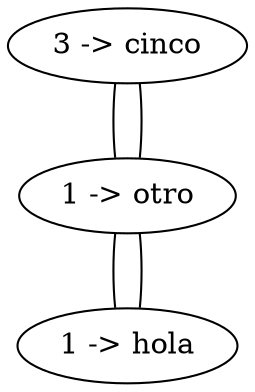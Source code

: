 graph G { 
Node0[label="3 -> cinco"];
Node1[label="1 -> otro"];
Node0 -- Node1;
Node1 -- Node0;
Node2[label="1 -> hola"];
Node1 -- Node2;
Node2 -- Node1;
}